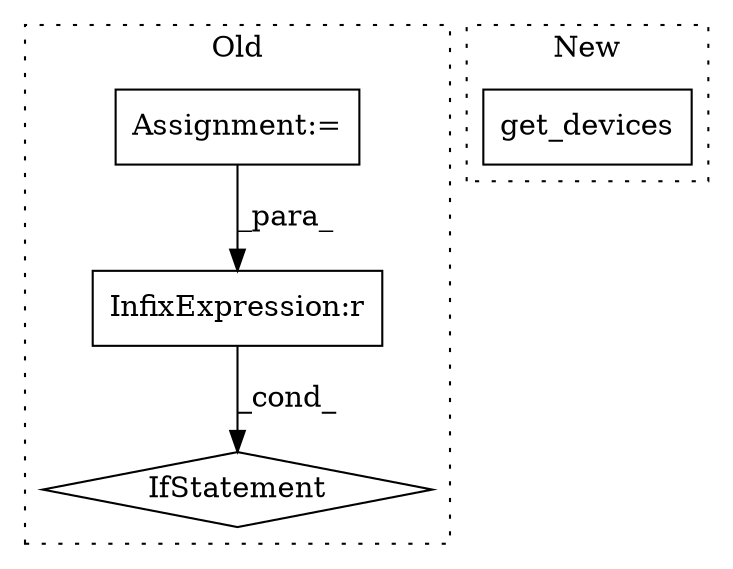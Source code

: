 digraph G {
subgraph cluster0 {
1 [label="IfStatement" a="25" s="5543,5557" l="4,2" shape="diamond"];
3 [label="InfixExpression:r" a="27" s="5549" l="4" shape="box"];
4 [label="Assignment:=" a="7" s="5509" l="1" shape="box"];
label = "Old";
style="dotted";
}
subgraph cluster1 {
2 [label="get_devices" a="32" s="6890,6927" l="12,1" shape="box"];
label = "New";
style="dotted";
}
3 -> 1 [label="_cond_"];
4 -> 3 [label="_para_"];
}